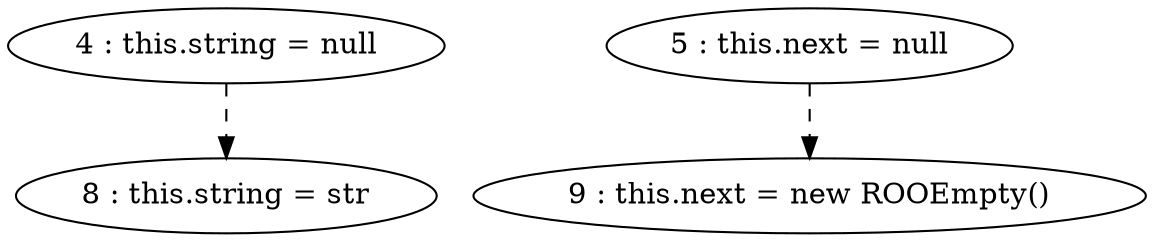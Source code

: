 digraph G {
"4 : this.string = null"
"4 : this.string = null" -> "8 : this.string = str" [style=dashed]
"5 : this.next = null"
"5 : this.next = null" -> "9 : this.next = new ROOEmpty()" [style=dashed]
"8 : this.string = str"
"9 : this.next = new ROOEmpty()"
}